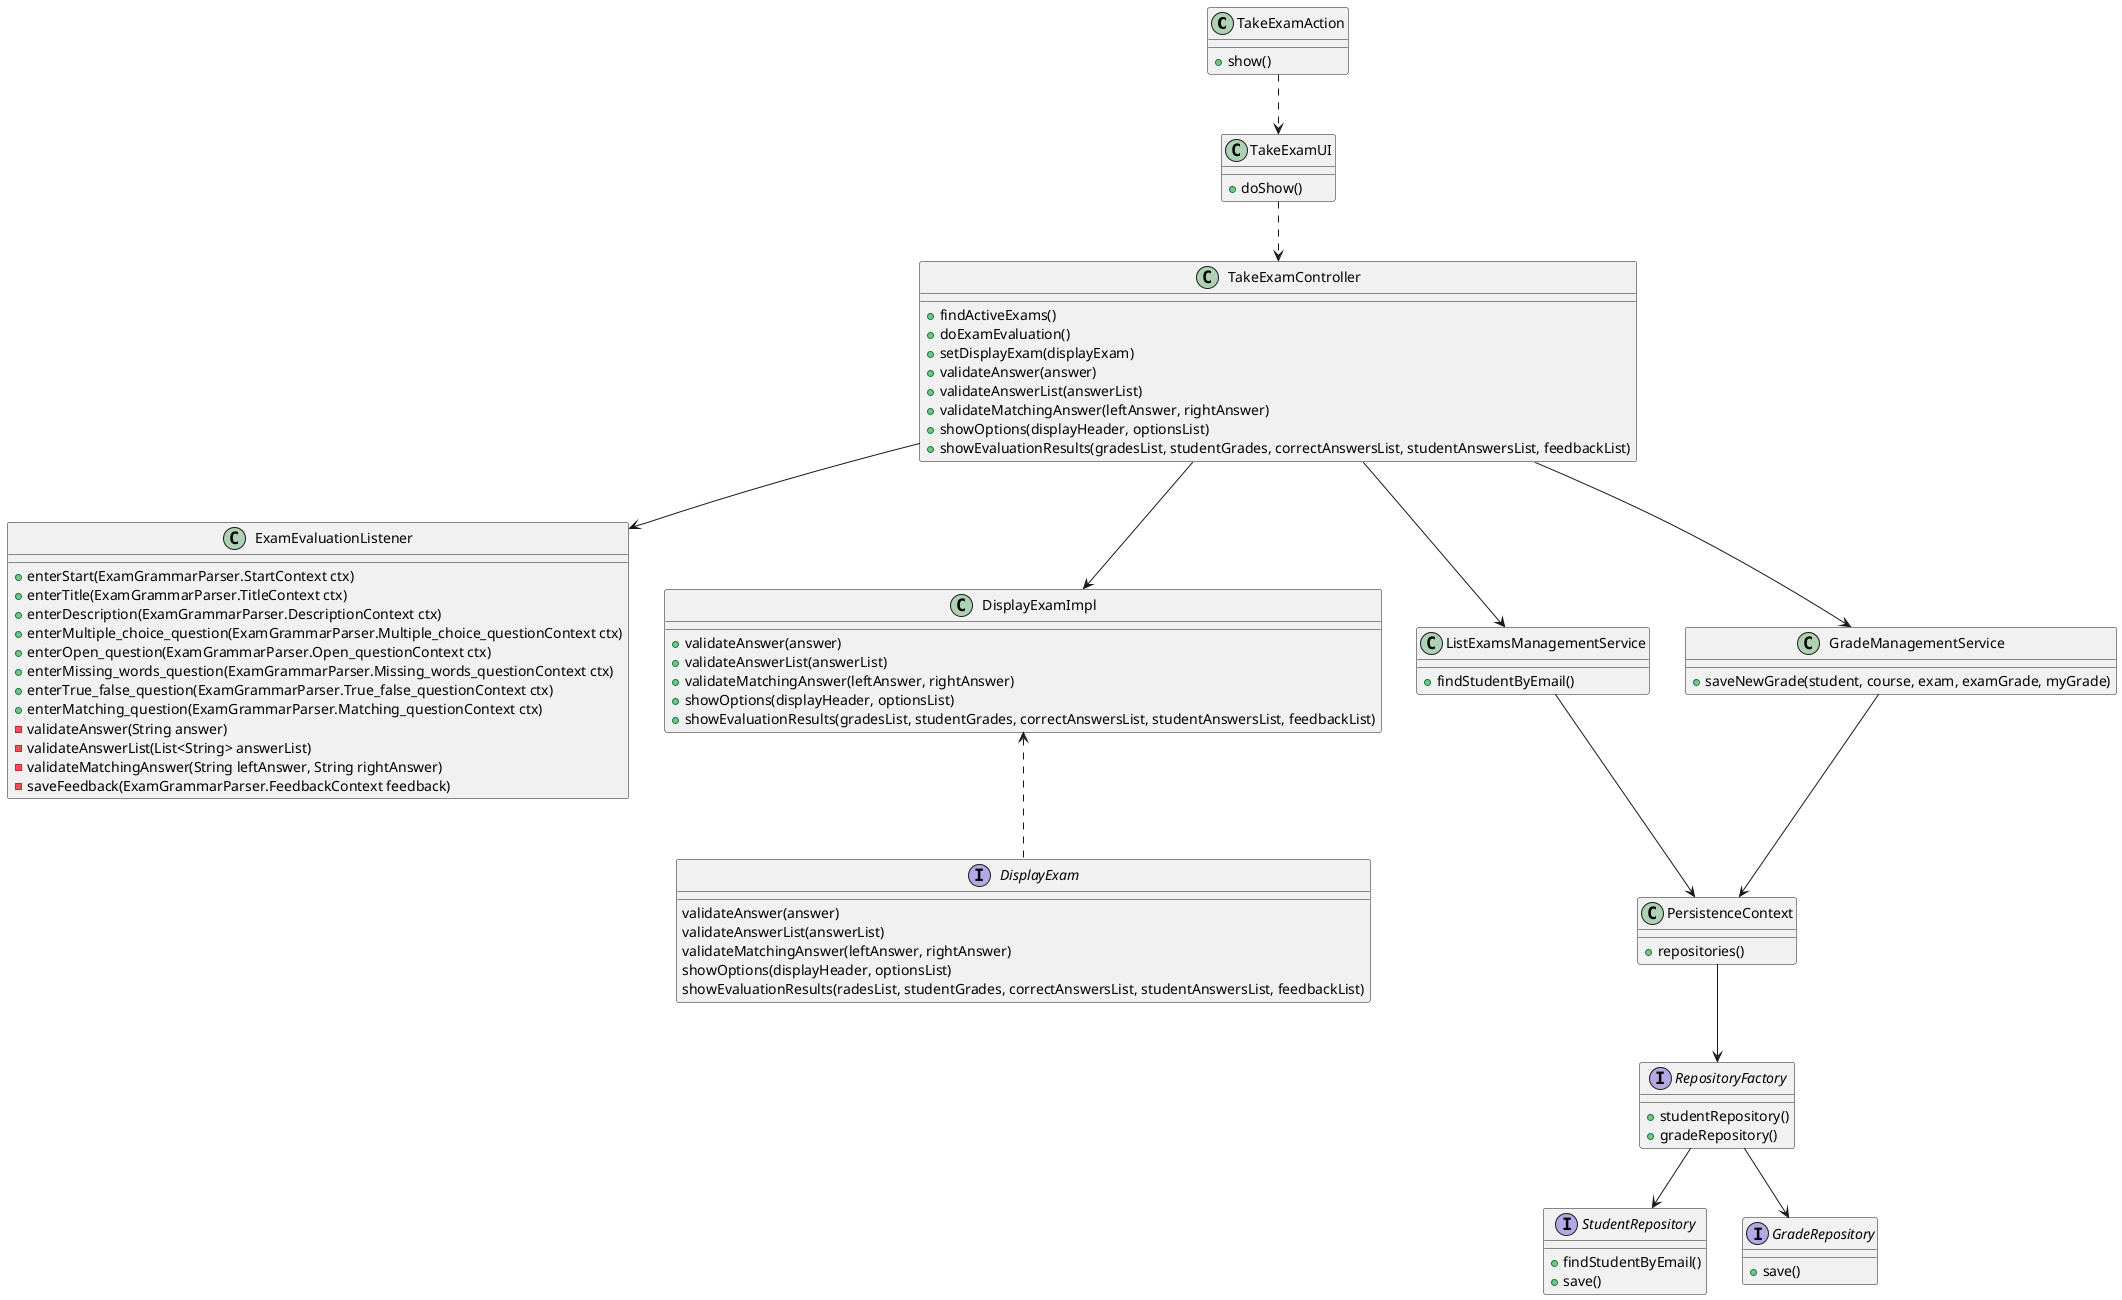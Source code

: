 @startuml

class TakeExamAction{
    + show()
}

class TakeExamUI {
    + doShow()
}

class TakeExamController {
    + findActiveExams()
    + doExamEvaluation()
    + setDisplayExam(displayExam)
    + validateAnswer(answer)
    + validateAnswerList(answerList)
    + validateMatchingAnswer(leftAnswer, rightAnswer)
    + showOptions(displayHeader, optionsList)
    + showEvaluationResults(gradesList, studentGrades, correctAnswersList, studentAnswersList, feedbackList)
}

class ExamEvaluationListener{
    + enterStart(ExamGrammarParser.StartContext ctx)
    + enterTitle(ExamGrammarParser.TitleContext ctx)
    + enterDescription(ExamGrammarParser.DescriptionContext ctx)
    + enterMultiple_choice_question(ExamGrammarParser.Multiple_choice_questionContext ctx)
    + enterOpen_question(ExamGrammarParser.Open_questionContext ctx)
    + enterMissing_words_question(ExamGrammarParser.Missing_words_questionContext ctx)
    + enterTrue_false_question(ExamGrammarParser.True_false_questionContext ctx)
    + enterMatching_question(ExamGrammarParser.Matching_questionContext ctx)
    - validateAnswer(String answer)
    - validateAnswerList(List<String> answerList)
    - validateMatchingAnswer(String leftAnswer, String rightAnswer)
    - saveFeedback(ExamGrammarParser.FeedbackContext feedback)
}

class DisplayExamImpl {
     + validateAnswer(answer)
     + validateAnswerList(answerList)
     + validateMatchingAnswer(leftAnswer, rightAnswer)
     + showOptions(displayHeader, optionsList)
     + showEvaluationResults(gradesList, studentGrades, correctAnswersList, studentAnswersList, feedbackList)
}

interface DisplayExam{
    validateAnswer(answer)
    validateAnswerList(answerList)
    validateMatchingAnswer(leftAnswer, rightAnswer)
    showOptions(displayHeader, optionsList)
    showEvaluationResults(radesList, studentGrades, correctAnswersList, studentAnswersList, feedbackList)
}

class ListExamsManagementService {
    + findStudentByEmail()
}

class GradeManagementService{
    + saveNewGrade(student, course, exam, examGrade, myGrade)
}

class PersistenceContext {
    + repositories()
}

interface RepositoryFactory {
    + studentRepository()
    + gradeRepository()
}

interface StudentRepository {
    + findStudentByEmail()
    + save()
}

interface GradeRepository {
    + save()
}

TakeExamAction .down.> TakeExamUI
TakeExamUI .down.> TakeExamController

TakeExamController -down-> ExamEvaluationListener
TakeExamController -down-> DisplayExamImpl
DisplayExamImpl <.down. DisplayExam
TakeExamController -down-> ListExamsManagementService
TakeExamController -down-> GradeManagementService

ListExamsManagementService --> PersistenceContext
GradeManagementService --> PersistenceContext
PersistenceContext --> RepositoryFactory
RepositoryFactory --> StudentRepository
RepositoryFactory --> GradeRepository

@enduml